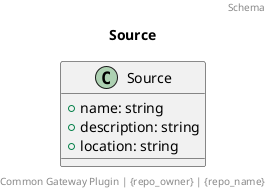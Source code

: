 @startuml
title: Source
footer: Common Gateway Plugin | {repo_owner} | {repo_name} 
header: Schema

class Source {
  + name: string
  + description: string
  + location: string
}
@enduml
